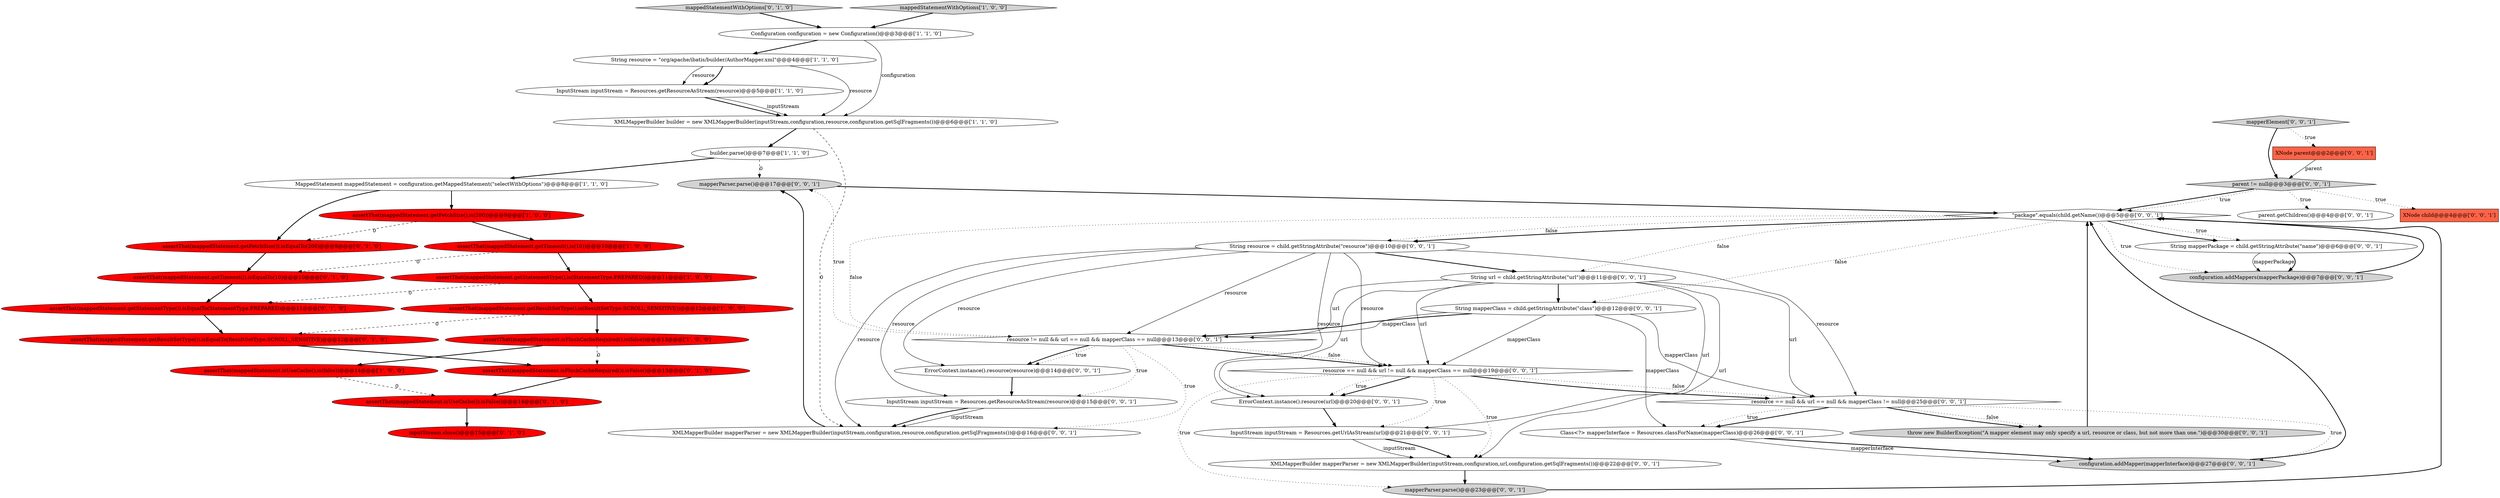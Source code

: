digraph {
19 [style = filled, label = "inputStream.close()@@@15@@@['0', '1', '0']", fillcolor = red, shape = ellipse image = "AAA1AAABBB2BBB"];
5 [style = filled, label = "String resource = \"org/apache/ibatis/builder/AuthorMapper.xml\"@@@4@@@['1', '1', '0']", fillcolor = white, shape = ellipse image = "AAA0AAABBB1BBB"];
3 [style = filled, label = "assertThat(mappedStatement.getStatementType(),is(StatementType.PREPARED))@@@11@@@['1', '0', '0']", fillcolor = red, shape = ellipse image = "AAA1AAABBB1BBB"];
22 [style = filled, label = "configuration.addMapper(mapperInterface)@@@27@@@['0', '0', '1']", fillcolor = lightgray, shape = ellipse image = "AAA0AAABBB3BBB"];
12 [style = filled, label = "assertThat(mappedStatement.getFetchSize(),is(200))@@@9@@@['1', '0', '0']", fillcolor = red, shape = ellipse image = "AAA1AAABBB1BBB"];
16 [style = filled, label = "mappedStatementWithOptions['0', '1', '0']", fillcolor = lightgray, shape = diamond image = "AAA0AAABBB2BBB"];
39 [style = filled, label = "InputStream inputStream = Resources.getUrlAsStream(url)@@@21@@@['0', '0', '1']", fillcolor = white, shape = ellipse image = "AAA0AAABBB3BBB"];
31 [style = filled, label = "throw new BuilderException(\"A mapper element may only specify a url, resource or class, but not more than one.\")@@@30@@@['0', '0', '1']", fillcolor = lightgray, shape = ellipse image = "AAA0AAABBB3BBB"];
10 [style = filled, label = "assertThat(mappedStatement.isFlushCacheRequired(),is(false))@@@13@@@['1', '0', '0']", fillcolor = red, shape = ellipse image = "AAA1AAABBB1BBB"];
4 [style = filled, label = "XMLMapperBuilder builder = new XMLMapperBuilder(inputStream,configuration,resource,configuration.getSqlFragments())@@@6@@@['1', '1', '0']", fillcolor = white, shape = ellipse image = "AAA0AAABBB1BBB"];
28 [style = filled, label = "XMLMapperBuilder mapperParser = new XMLMapperBuilder(inputStream,configuration,resource,configuration.getSqlFragments())@@@16@@@['0', '0', '1']", fillcolor = white, shape = ellipse image = "AAA0AAABBB3BBB"];
26 [style = filled, label = "mapperParser.parse()@@@17@@@['0', '0', '1']", fillcolor = lightgray, shape = ellipse image = "AAA0AAABBB3BBB"];
24 [style = filled, label = "String resource = child.getStringAttribute(\"resource\")@@@10@@@['0', '0', '1']", fillcolor = white, shape = ellipse image = "AAA0AAABBB3BBB"];
29 [style = filled, label = "parent != null@@@3@@@['0', '0', '1']", fillcolor = lightgray, shape = diamond image = "AAA0AAABBB3BBB"];
42 [style = filled, label = "\"package\".equals(child.getName())@@@5@@@['0', '0', '1']", fillcolor = white, shape = diamond image = "AAA0AAABBB3BBB"];
0 [style = filled, label = "assertThat(mappedStatement.getResultSetType(),is(ResultSetType.SCROLL_SENSITIVE))@@@12@@@['1', '0', '0']", fillcolor = red, shape = ellipse image = "AAA1AAABBB1BBB"];
2 [style = filled, label = "MappedStatement mappedStatement = configuration.getMappedStatement(\"selectWithOptions\")@@@8@@@['1', '1', '0']", fillcolor = white, shape = ellipse image = "AAA0AAABBB1BBB"];
13 [style = filled, label = "assertThat(mappedStatement.isFlushCacheRequired()).isFalse()@@@13@@@['0', '1', '0']", fillcolor = red, shape = ellipse image = "AAA1AAABBB2BBB"];
32 [style = filled, label = "Class<?> mapperInterface = Resources.classForName(mapperClass)@@@26@@@['0', '0', '1']", fillcolor = white, shape = ellipse image = "AAA0AAABBB3BBB"];
21 [style = filled, label = "String url = child.getStringAttribute(\"url\")@@@11@@@['0', '0', '1']", fillcolor = white, shape = ellipse image = "AAA0AAABBB3BBB"];
36 [style = filled, label = "parent.getChildren()@@@4@@@['0', '0', '1']", fillcolor = white, shape = ellipse image = "AAA0AAABBB3BBB"];
38 [style = filled, label = "resource == null && url == null && mapperClass != null@@@25@@@['0', '0', '1']", fillcolor = white, shape = diamond image = "AAA0AAABBB3BBB"];
35 [style = filled, label = "mapperParser.parse()@@@23@@@['0', '0', '1']", fillcolor = lightgray, shape = ellipse image = "AAA0AAABBB3BBB"];
8 [style = filled, label = "assertThat(mappedStatement.isUseCache(),is(false))@@@14@@@['1', '0', '0']", fillcolor = red, shape = ellipse image = "AAA1AAABBB1BBB"];
9 [style = filled, label = "assertThat(mappedStatement.getTimeout(),is(10))@@@10@@@['1', '0', '0']", fillcolor = red, shape = ellipse image = "AAA1AAABBB1BBB"];
43 [style = filled, label = "resource == null && url != null && mapperClass == null@@@19@@@['0', '0', '1']", fillcolor = white, shape = diamond image = "AAA0AAABBB3BBB"];
40 [style = filled, label = "mapperElement['0', '0', '1']", fillcolor = lightgray, shape = diamond image = "AAA0AAABBB3BBB"];
33 [style = filled, label = "XNode parent@@@2@@@['0', '0', '1']", fillcolor = tomato, shape = box image = "AAA0AAABBB3BBB"];
11 [style = filled, label = "Configuration configuration = new Configuration()@@@3@@@['1', '1', '0']", fillcolor = white, shape = ellipse image = "AAA0AAABBB1BBB"];
6 [style = filled, label = "builder.parse()@@@7@@@['1', '1', '0']", fillcolor = white, shape = ellipse image = "AAA0AAABBB1BBB"];
34 [style = filled, label = "InputStream inputStream = Resources.getResourceAsStream(resource)@@@15@@@['0', '0', '1']", fillcolor = white, shape = ellipse image = "AAA0AAABBB3BBB"];
37 [style = filled, label = "XMLMapperBuilder mapperParser = new XMLMapperBuilder(inputStream,configuration,url,configuration.getSqlFragments())@@@22@@@['0', '0', '1']", fillcolor = white, shape = ellipse image = "AAA0AAABBB3BBB"];
44 [style = filled, label = "String mapperClass = child.getStringAttribute(\"class\")@@@12@@@['0', '0', '1']", fillcolor = white, shape = ellipse image = "AAA0AAABBB3BBB"];
17 [style = filled, label = "assertThat(mappedStatement.isUseCache()).isFalse()@@@14@@@['0', '1', '0']", fillcolor = red, shape = ellipse image = "AAA1AAABBB2BBB"];
20 [style = filled, label = "assertThat(mappedStatement.getResultSetType()).isEqualTo(ResultSetType.SCROLL_SENSITIVE)@@@12@@@['0', '1', '0']", fillcolor = red, shape = ellipse image = "AAA1AAABBB2BBB"];
15 [style = filled, label = "assertThat(mappedStatement.getStatementType()).isEqualTo(StatementType.PREPARED)@@@11@@@['0', '1', '0']", fillcolor = red, shape = ellipse image = "AAA1AAABBB2BBB"];
18 [style = filled, label = "assertThat(mappedStatement.getFetchSize()).isEqualTo(200)@@@9@@@['0', '1', '0']", fillcolor = red, shape = ellipse image = "AAA1AAABBB2BBB"];
14 [style = filled, label = "assertThat(mappedStatement.getTimeout()).isEqualTo(10)@@@10@@@['0', '1', '0']", fillcolor = red, shape = ellipse image = "AAA1AAABBB2BBB"];
30 [style = filled, label = "String mapperPackage = child.getStringAttribute(\"name\")@@@6@@@['0', '0', '1']", fillcolor = white, shape = ellipse image = "AAA0AAABBB3BBB"];
27 [style = filled, label = "configuration.addMappers(mapperPackage)@@@7@@@['0', '0', '1']", fillcolor = lightgray, shape = ellipse image = "AAA0AAABBB3BBB"];
45 [style = filled, label = "ErrorContext.instance().resource(resource)@@@14@@@['0', '0', '1']", fillcolor = white, shape = ellipse image = "AAA0AAABBB3BBB"];
25 [style = filled, label = "resource != null && url == null && mapperClass == null@@@13@@@['0', '0', '1']", fillcolor = white, shape = diamond image = "AAA0AAABBB3BBB"];
23 [style = filled, label = "XNode child@@@4@@@['0', '0', '1']", fillcolor = tomato, shape = box image = "AAA0AAABBB3BBB"];
7 [style = filled, label = "mappedStatementWithOptions['1', '0', '0']", fillcolor = lightgray, shape = diamond image = "AAA0AAABBB1BBB"];
1 [style = filled, label = "InputStream inputStream = Resources.getResourceAsStream(resource)@@@5@@@['1', '1', '0']", fillcolor = white, shape = ellipse image = "AAA0AAABBB1BBB"];
41 [style = filled, label = "ErrorContext.instance().resource(url)@@@20@@@['0', '0', '1']", fillcolor = white, shape = ellipse image = "AAA0AAABBB3BBB"];
24->34 [style = solid, label="resource"];
32->22 [style = bold, label=""];
25->45 [style = bold, label=""];
43->35 [style = dotted, label="true"];
25->43 [style = bold, label=""];
29->23 [style = dotted, label="true"];
25->28 [style = dotted, label="true"];
38->31 [style = bold, label=""];
12->9 [style = bold, label=""];
11->4 [style = solid, label="configuration"];
44->25 [style = solid, label="mapperClass"];
13->17 [style = bold, label=""];
10->8 [style = bold, label=""];
24->21 [style = bold, label=""];
34->28 [style = solid, label="inputStream"];
6->26 [style = dashed, label="0"];
15->20 [style = bold, label=""];
21->43 [style = solid, label="url"];
24->25 [style = solid, label="resource"];
24->38 [style = solid, label="resource"];
29->36 [style = dotted, label="true"];
1->4 [style = bold, label=""];
21->44 [style = bold, label=""];
26->42 [style = bold, label=""];
7->11 [style = bold, label=""];
5->1 [style = solid, label="resource"];
32->22 [style = solid, label="mapperInterface"];
30->27 [style = solid, label="mapperPackage"];
1->4 [style = solid, label="inputStream"];
30->27 [style = bold, label=""];
2->18 [style = bold, label=""];
44->43 [style = solid, label="mapperClass"];
3->0 [style = bold, label=""];
38->32 [style = bold, label=""];
6->2 [style = bold, label=""];
24->45 [style = solid, label="resource"];
25->45 [style = dotted, label="true"];
5->1 [style = bold, label=""];
38->31 [style = dotted, label="false"];
3->15 [style = dashed, label="0"];
14->15 [style = bold, label=""];
42->30 [style = dotted, label="true"];
25->26 [style = dotted, label="true"];
40->29 [style = bold, label=""];
22->42 [style = bold, label=""];
39->37 [style = bold, label=""];
20->13 [style = bold, label=""];
35->42 [style = bold, label=""];
24->28 [style = solid, label="resource"];
38->32 [style = dotted, label="true"];
28->26 [style = bold, label=""];
39->37 [style = solid, label="inputStream"];
38->22 [style = dotted, label="true"];
42->24 [style = bold, label=""];
4->28 [style = dashed, label="0"];
24->43 [style = solid, label="resource"];
34->28 [style = bold, label=""];
31->42 [style = bold, label=""];
11->5 [style = bold, label=""];
42->21 [style = dotted, label="false"];
43->38 [style = bold, label=""];
29->42 [style = bold, label=""];
9->3 [style = bold, label=""];
43->41 [style = bold, label=""];
44->25 [style = bold, label=""];
8->17 [style = dashed, label="0"];
37->35 [style = bold, label=""];
43->38 [style = dotted, label="false"];
21->37 [style = solid, label="url"];
21->39 [style = solid, label="url"];
33->29 [style = solid, label="parent"];
16->11 [style = bold, label=""];
40->33 [style = dotted, label="true"];
21->25 [style = solid, label="url"];
4->6 [style = bold, label=""];
25->34 [style = dotted, label="true"];
42->44 [style = dotted, label="false"];
21->38 [style = solid, label="url"];
10->13 [style = dashed, label="0"];
44->38 [style = solid, label="mapperClass"];
0->20 [style = dashed, label="0"];
17->19 [style = bold, label=""];
25->43 [style = dotted, label="false"];
2->12 [style = bold, label=""];
27->42 [style = bold, label=""];
44->32 [style = solid, label="mapperClass"];
0->10 [style = bold, label=""];
21->41 [style = solid, label="url"];
43->37 [style = dotted, label="true"];
9->14 [style = dashed, label="0"];
42->27 [style = dotted, label="true"];
42->30 [style = bold, label=""];
5->4 [style = solid, label="resource"];
42->24 [style = dotted, label="false"];
43->41 [style = dotted, label="true"];
29->42 [style = dotted, label="true"];
12->18 [style = dashed, label="0"];
42->25 [style = dotted, label="false"];
41->39 [style = bold, label=""];
24->41 [style = solid, label="resource"];
18->14 [style = bold, label=""];
45->34 [style = bold, label=""];
43->39 [style = dotted, label="true"];
}
